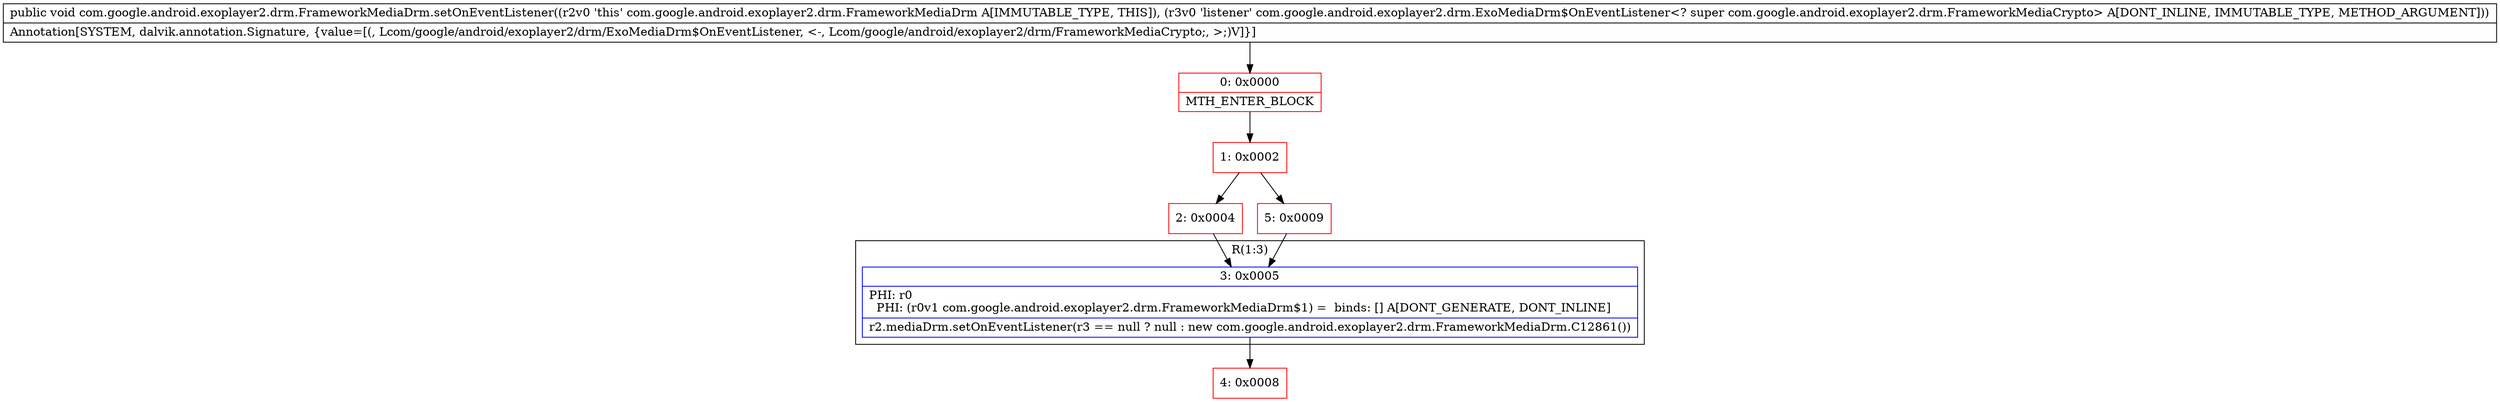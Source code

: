 digraph "CFG forcom.google.android.exoplayer2.drm.FrameworkMediaDrm.setOnEventListener(Lcom\/google\/android\/exoplayer2\/drm\/ExoMediaDrm$OnEventListener;)V" {
subgraph cluster_Region_308727771 {
label = "R(1:3)";
node [shape=record,color=blue];
Node_3 [shape=record,label="{3\:\ 0x0005|PHI: r0 \l  PHI: (r0v1 com.google.android.exoplayer2.drm.FrameworkMediaDrm$1) =  binds: [] A[DONT_GENERATE, DONT_INLINE]\l|r2.mediaDrm.setOnEventListener(r3 == null ? null : new com.google.android.exoplayer2.drm.FrameworkMediaDrm.C12861())\l}"];
}
Node_0 [shape=record,color=red,label="{0\:\ 0x0000|MTH_ENTER_BLOCK\l}"];
Node_1 [shape=record,color=red,label="{1\:\ 0x0002}"];
Node_2 [shape=record,color=red,label="{2\:\ 0x0004}"];
Node_4 [shape=record,color=red,label="{4\:\ 0x0008}"];
Node_5 [shape=record,color=red,label="{5\:\ 0x0009}"];
MethodNode[shape=record,label="{public void com.google.android.exoplayer2.drm.FrameworkMediaDrm.setOnEventListener((r2v0 'this' com.google.android.exoplayer2.drm.FrameworkMediaDrm A[IMMUTABLE_TYPE, THIS]), (r3v0 'listener' com.google.android.exoplayer2.drm.ExoMediaDrm$OnEventListener\<? super com.google.android.exoplayer2.drm.FrameworkMediaCrypto\> A[DONT_INLINE, IMMUTABLE_TYPE, METHOD_ARGUMENT]))  | Annotation[SYSTEM, dalvik.annotation.Signature, \{value=[(, Lcom\/google\/android\/exoplayer2\/drm\/ExoMediaDrm$OnEventListener, \<\-, Lcom\/google\/android\/exoplayer2\/drm\/FrameworkMediaCrypto;, \>;)V]\}]\l}"];
MethodNode -> Node_0;
Node_3 -> Node_4;
Node_0 -> Node_1;
Node_1 -> Node_2;
Node_1 -> Node_5;
Node_2 -> Node_3;
Node_5 -> Node_3;
}

